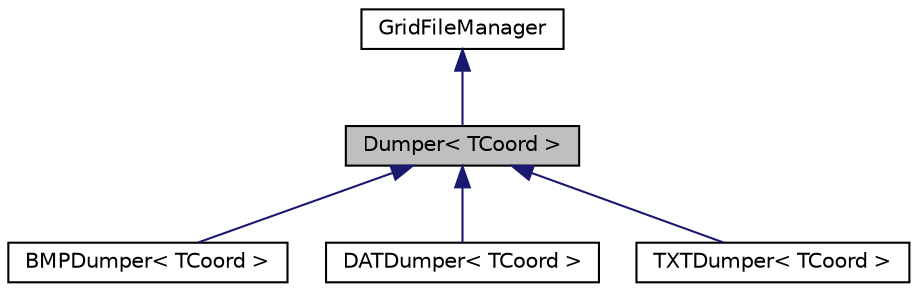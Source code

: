 digraph "Dumper&lt; TCoord &gt;"
{
  edge [fontname="Helvetica",fontsize="10",labelfontname="Helvetica",labelfontsize="10"];
  node [fontname="Helvetica",fontsize="10",shape=record];
  Node1 [label="Dumper\< TCoord \>",height=0.2,width=0.4,color="black", fillcolor="grey75", style="filled", fontcolor="black"];
  Node2 -> Node1 [dir="back",color="midnightblue",fontsize="10",style="solid",fontname="Helvetica"];
  Node2 [label="GridFileManager",height=0.2,width=0.4,color="black", fillcolor="white", style="filled",URL="$classGridFileManager.html"];
  Node1 -> Node3 [dir="back",color="midnightblue",fontsize="10",style="solid",fontname="Helvetica"];
  Node3 [label="BMPDumper\< TCoord \>",height=0.2,width=0.4,color="black", fillcolor="white", style="filled",URL="$classBMPDumper.html"];
  Node1 -> Node4 [dir="back",color="midnightblue",fontsize="10",style="solid",fontname="Helvetica"];
  Node4 [label="DATDumper\< TCoord \>",height=0.2,width=0.4,color="black", fillcolor="white", style="filled",URL="$classDATDumper.html"];
  Node1 -> Node5 [dir="back",color="midnightblue",fontsize="10",style="solid",fontname="Helvetica"];
  Node5 [label="TXTDumper\< TCoord \>",height=0.2,width=0.4,color="black", fillcolor="white", style="filled",URL="$classTXTDumper.html"];
}
